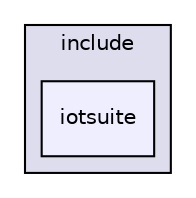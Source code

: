 digraph "include/iotsuite" {
  compound=true
  node [ fontsize="10", fontname="Helvetica"];
  edge [ labelfontsize="10", labelfontname="Helvetica"];
  subgraph clusterdir_d44c64559bbebec7f509842c48db8b23 {
    graph [ bgcolor="#ddddee", pencolor="black", label="include" fontname="Helvetica", fontsize="10", URL="dir_d44c64559bbebec7f509842c48db8b23.html"]
  dir_0d3828895224ab6d23844886dc9f942e [shape=box, label="iotsuite", style="filled", fillcolor="#eeeeff", pencolor="black", URL="dir_0d3828895224ab6d23844886dc9f942e.html"];
  }
}
